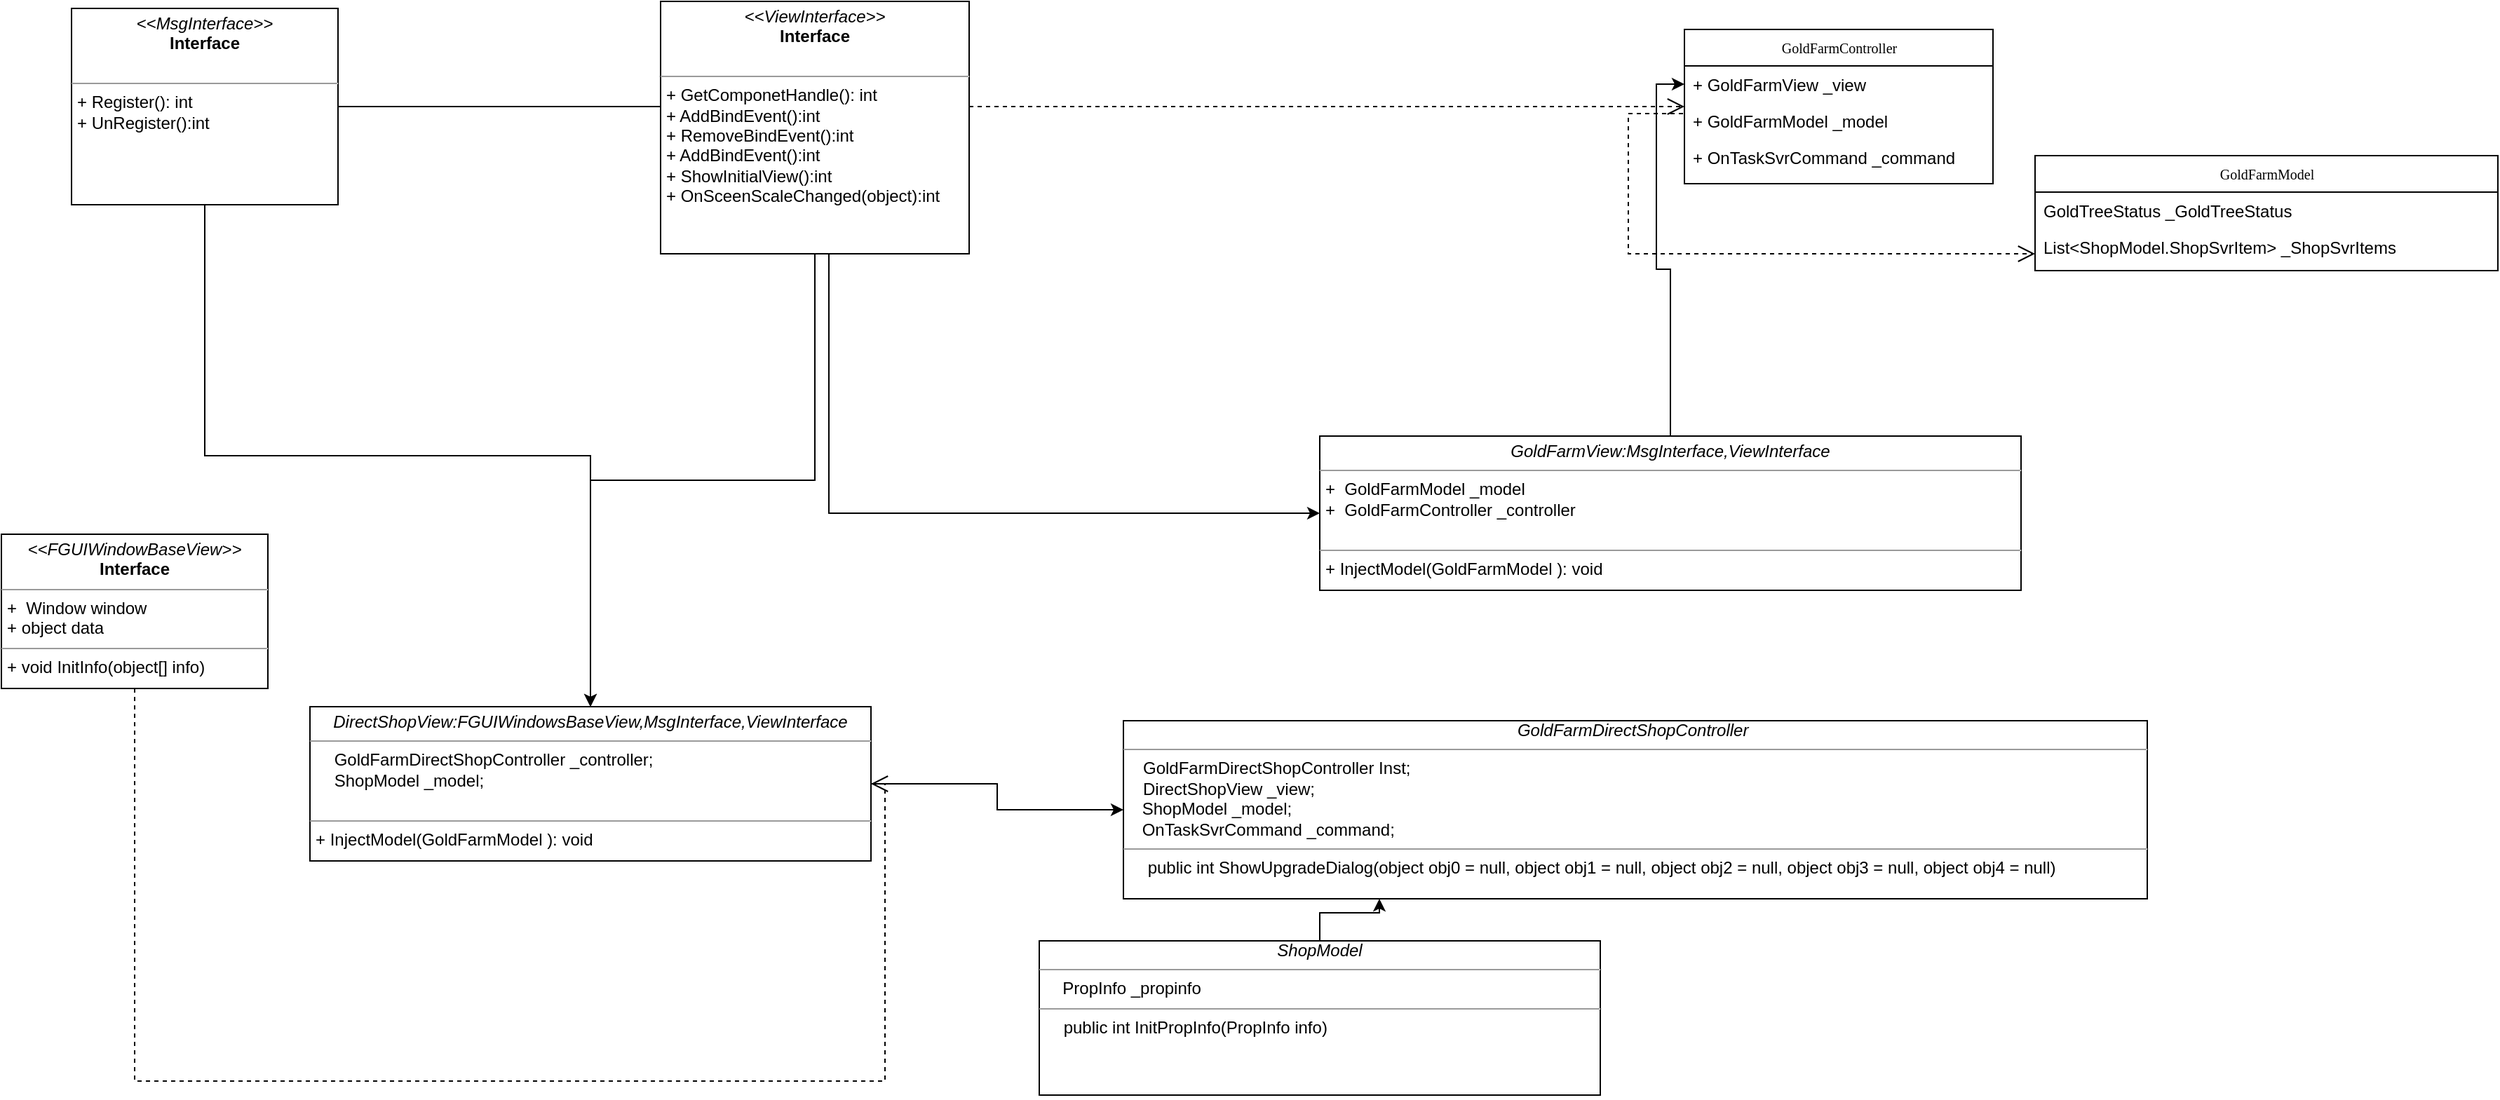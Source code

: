 <mxfile version="16.4.5" type="github">
  <diagram name="Page-1" id="c4acf3e9-155e-7222-9cf6-157b1a14988f">
    <mxGraphModel dx="1419" dy="580" grid="1" gridSize="10" guides="1" tooltips="1" connect="1" arrows="1" fold="1" page="1" pageScale="1" pageWidth="850" pageHeight="1100" background="none" math="0" shadow="0">
      <root>
        <mxCell id="0" />
        <mxCell id="1" parent="0" />
        <mxCell id="17acba5748e5396b-20" value="GoldFarmController" style="swimlane;html=1;fontStyle=0;childLayout=stackLayout;horizontal=1;startSize=26;fillColor=none;horizontalStack=0;resizeParent=1;resizeLast=0;collapsible=1;marginBottom=0;swimlaneFillColor=#ffffff;rounded=0;shadow=0;comic=0;labelBackgroundColor=none;strokeWidth=1;fontFamily=Verdana;fontSize=10;align=center;" parent="1" vertex="1">
          <mxGeometry x="1220" y="20" width="220" height="110" as="geometry" />
        </mxCell>
        <mxCell id="17acba5748e5396b-21" value="+&amp;nbsp;GoldFarmView _view" style="text;html=1;strokeColor=none;fillColor=none;align=left;verticalAlign=top;spacingLeft=4;spacingRight=4;whiteSpace=wrap;overflow=hidden;rotatable=0;points=[[0,0.5],[1,0.5]];portConstraint=eastwest;" parent="17acba5748e5396b-20" vertex="1">
          <mxGeometry y="26" width="220" height="26" as="geometry" />
        </mxCell>
        <mxCell id="17acba5748e5396b-24" value="+ GoldFarmModel _model" style="text;html=1;strokeColor=none;fillColor=none;align=left;verticalAlign=top;spacingLeft=4;spacingRight=4;whiteSpace=wrap;overflow=hidden;rotatable=0;points=[[0,0.5],[1,0.5]];portConstraint=eastwest;" parent="17acba5748e5396b-20" vertex="1">
          <mxGeometry y="52" width="220" height="26" as="geometry" />
        </mxCell>
        <mxCell id="17acba5748e5396b-26" value="+&amp;nbsp;OnTaskSvrCommand _command" style="text;html=1;strokeColor=none;fillColor=none;align=left;verticalAlign=top;spacingLeft=4;spacingRight=4;whiteSpace=wrap;overflow=hidden;rotatable=0;points=[[0,0.5],[1,0.5]];portConstraint=eastwest;" parent="17acba5748e5396b-20" vertex="1">
          <mxGeometry y="78" width="220" height="26" as="geometry" />
        </mxCell>
        <mxCell id="5d2195bd80daf111-5" value="GoldFarmModel" style="swimlane;html=1;fontStyle=0;childLayout=stackLayout;horizontal=1;startSize=26;fillColor=none;horizontalStack=0;resizeParent=1;resizeLast=0;collapsible=1;marginBottom=0;swimlaneFillColor=#ffffff;rounded=0;shadow=0;comic=0;labelBackgroundColor=none;strokeWidth=1;fontFamily=Verdana;fontSize=10;align=center;" parent="1" vertex="1">
          <mxGeometry x="1470" y="110" width="330" height="82" as="geometry" />
        </mxCell>
        <mxCell id="5d2195bd80daf111-6" value="GoldTreeStatus _GoldTreeStatus" style="text;html=1;strokeColor=none;fillColor=none;align=left;verticalAlign=top;spacingLeft=4;spacingRight=4;whiteSpace=wrap;overflow=hidden;rotatable=0;points=[[0,0.5],[1,0.5]];portConstraint=eastwest;" parent="5d2195bd80daf111-5" vertex="1">
          <mxGeometry y="26" width="330" height="26" as="geometry" />
        </mxCell>
        <mxCell id="5d2195bd80daf111-7" value="List&amp;lt;ShopModel.ShopSvrItem&amp;gt; _ShopSvrItems" style="text;html=1;strokeColor=none;fillColor=none;align=left;verticalAlign=top;spacingLeft=4;spacingRight=4;whiteSpace=wrap;overflow=hidden;rotatable=0;points=[[0,0.5],[1,0.5]];portConstraint=eastwest;" parent="5d2195bd80daf111-5" vertex="1">
          <mxGeometry y="52" width="330" height="26" as="geometry" />
        </mxCell>
        <mxCell id="5d2195bd80daf111-34" style="edgeStyle=orthogonalEdgeStyle;rounded=0;html=1;dashed=1;labelBackgroundColor=none;startFill=0;endArrow=open;endFill=0;endSize=10;fontFamily=Verdana;fontSize=10;" parent="1" source="5d2195bd80daf111-11" target="6fVXppRu0Fsn6vCvAbmF-7" edge="1">
          <mxGeometry relative="1" as="geometry">
            <Array as="points">
              <mxPoint x="115" y="770" />
              <mxPoint x="650" y="770" />
            </Array>
            <mxPoint x="425" y="579" as="targetPoint" />
          </mxGeometry>
        </mxCell>
        <mxCell id="5d2195bd80daf111-11" value="&lt;p style=&quot;margin: 0px ; margin-top: 4px ; text-align: center&quot;&gt;&lt;i&gt;&amp;lt;&amp;lt;FGUIWindowBaseView&amp;gt;&amp;gt;&lt;/i&gt;&lt;br&gt;&lt;b&gt;Interface&lt;/b&gt;&lt;/p&gt;&lt;hr size=&quot;1&quot;&gt;&lt;p style=&quot;margin: 0px ; margin-left: 4px&quot;&gt;+&amp;nbsp; Window window&lt;br&gt;+ object data&lt;/p&gt;&lt;hr size=&quot;1&quot;&gt;&lt;p style=&quot;margin: 0px ; margin-left: 4px&quot;&gt;+ void InitInfo(object[] info)&lt;br&gt;&lt;br&gt;&lt;/p&gt;" style="verticalAlign=top;align=left;overflow=fill;fontSize=12;fontFamily=Helvetica;html=1;rounded=0;shadow=0;comic=0;labelBackgroundColor=none;strokeWidth=1" parent="1" vertex="1">
          <mxGeometry x="20" y="380" width="190" height="110" as="geometry" />
        </mxCell>
        <mxCell id="5d2195bd80daf111-21" style="edgeStyle=orthogonalEdgeStyle;rounded=0;html=1;labelBackgroundColor=none;startFill=0;endArrow=open;endFill=0;endSize=10;fontFamily=Verdana;fontSize=10;dashed=1;" parent="1" source="5d2195bd80daf111-18" target="17acba5748e5396b-20" edge="1">
          <mxGeometry relative="1" as="geometry" />
        </mxCell>
        <mxCell id="6fVXppRu0Fsn6vCvAbmF-2" style="edgeStyle=orthogonalEdgeStyle;rounded=0;orthogonalLoop=1;jettySize=auto;html=1;entryX=0;entryY=0.5;entryDx=0;entryDy=0;" edge="1" parent="1" source="5d2195bd80daf111-18" target="6fVXppRu0Fsn6vCvAbmF-1">
          <mxGeometry relative="1" as="geometry" />
        </mxCell>
        <mxCell id="6fVXppRu0Fsn6vCvAbmF-6" style="edgeStyle=orthogonalEdgeStyle;rounded=0;orthogonalLoop=1;jettySize=auto;html=1;entryX=0.5;entryY=0;entryDx=0;entryDy=0;" edge="1" parent="1" source="5d2195bd80daf111-18" target="6fVXppRu0Fsn6vCvAbmF-7">
          <mxGeometry relative="1" as="geometry">
            <mxPoint x="465" y="540" as="targetPoint" />
          </mxGeometry>
        </mxCell>
        <mxCell id="5d2195bd80daf111-18" value="&lt;p style=&quot;margin: 0px ; margin-top: 4px ; text-align: center&quot;&gt;&lt;i&gt;&amp;lt;&amp;lt;MsgInterface&amp;gt;&amp;gt;&lt;/i&gt;&lt;br&gt;&lt;b&gt;Interface&lt;/b&gt;&lt;/p&gt;&lt;p style=&quot;margin: 0px ; margin-left: 4px&quot;&gt;&lt;br&gt;&lt;/p&gt;&lt;hr size=&quot;1&quot;&gt;&lt;p style=&quot;margin: 0px ; margin-left: 4px&quot;&gt;+ Register():&amp;nbsp;int&lt;br&gt;+ UnRegister():int&lt;/p&gt;" style="verticalAlign=top;align=left;overflow=fill;fontSize=12;fontFamily=Helvetica;html=1;rounded=0;shadow=0;comic=0;labelBackgroundColor=none;strokeWidth=1" parent="1" vertex="1">
          <mxGeometry x="70" y="5" width="190" height="140" as="geometry" />
        </mxCell>
        <mxCell id="5d2195bd80daf111-31" style="edgeStyle=orthogonalEdgeStyle;rounded=0;html=1;dashed=1;labelBackgroundColor=none;startFill=0;endArrow=open;endFill=0;endSize=10;fontFamily=Verdana;fontSize=10;exitX=0;exitY=0.5;exitDx=0;exitDy=0;" parent="1" source="17acba5748e5396b-24" target="5d2195bd80daf111-5" edge="1">
          <mxGeometry relative="1" as="geometry">
            <Array as="points">
              <mxPoint x="1220" y="80" />
              <mxPoint x="1180" y="80" />
              <mxPoint x="1180" y="180" />
            </Array>
            <mxPoint x="250" y="560" as="sourcePoint" />
          </mxGeometry>
        </mxCell>
        <mxCell id="6fVXppRu0Fsn6vCvAbmF-4" style="edgeStyle=orthogonalEdgeStyle;rounded=0;orthogonalLoop=1;jettySize=auto;html=1;entryX=0;entryY=0.5;entryDx=0;entryDy=0;" edge="1" parent="1" source="6fVXppRu0Fsn6vCvAbmF-1" target="17acba5748e5396b-21">
          <mxGeometry relative="1" as="geometry" />
        </mxCell>
        <mxCell id="6fVXppRu0Fsn6vCvAbmF-1" value="&lt;p style=&quot;margin: 0px ; margin-top: 4px ; text-align: center&quot;&gt;&lt;i&gt;GoldFarmView:MsgInterface,ViewInterface&lt;/i&gt;&lt;br&gt;&lt;/p&gt;&lt;hr size=&quot;1&quot;&gt;&lt;p style=&quot;margin: 0px ; margin-left: 4px&quot;&gt;+&amp;nbsp;&lt;span&gt;&amp;nbsp;GoldFarmModel _model&lt;/span&gt;&lt;br&gt;+&amp;nbsp; GoldFarmController _controller&lt;/p&gt;&lt;br&gt;&lt;hr size=&quot;1&quot;&gt;&lt;p style=&quot;margin: 0px ; margin-left: 4px&quot;&gt;+ InjectModel(GoldFarmModel&amp;nbsp;): void&lt;br&gt;&lt;/p&gt;" style="verticalAlign=top;align=left;overflow=fill;fontSize=12;fontFamily=Helvetica;html=1;rounded=0;shadow=0;comic=0;labelBackgroundColor=none;strokeWidth=1" vertex="1" parent="1">
          <mxGeometry x="960" y="310" width="500" height="110" as="geometry" />
        </mxCell>
        <mxCell id="6fVXppRu0Fsn6vCvAbmF-5" style="edgeStyle=orthogonalEdgeStyle;rounded=0;orthogonalLoop=1;jettySize=auto;html=1;entryX=0.5;entryY=0;entryDx=0;entryDy=0;" edge="1" parent="1" source="6fVXppRu0Fsn6vCvAbmF-3" target="6fVXppRu0Fsn6vCvAbmF-7">
          <mxGeometry relative="1" as="geometry">
            <mxPoint x="505" y="540" as="targetPoint" />
          </mxGeometry>
        </mxCell>
        <mxCell id="6fVXppRu0Fsn6vCvAbmF-3" value="&lt;p style=&quot;margin: 0px ; margin-top: 4px ; text-align: center&quot;&gt;&lt;i&gt;&amp;lt;&amp;lt;&lt;/i&gt;&lt;i&gt;ViewInterface&lt;/i&gt;&lt;i&gt;&amp;gt;&amp;gt;&lt;/i&gt;&lt;br&gt;&lt;b&gt;Interface&lt;/b&gt;&lt;/p&gt;&lt;p style=&quot;margin: 0px ; margin-left: 4px&quot;&gt;&lt;br&gt;&lt;/p&gt;&lt;hr size=&quot;1&quot;&gt;&lt;p style=&quot;margin: 0px ; margin-left: 4px&quot;&gt;+ GetComponetHandle():&amp;nbsp;int&lt;br&gt;+ AddBindEvent():int&lt;br&gt;&lt;/p&gt;&lt;p style=&quot;margin: 0px ; margin-left: 4px&quot;&gt;+ RemoveBindEvent():int&lt;br&gt;&lt;/p&gt;&lt;p style=&quot;margin: 0px ; margin-left: 4px&quot;&gt;+ AddBindEvent():int&lt;br&gt;&lt;/p&gt;&lt;p style=&quot;margin: 0px ; margin-left: 4px&quot;&gt;+ ShowInitialView():int&lt;br&gt;&lt;/p&gt;&lt;p style=&quot;margin: 0px ; margin-left: 4px&quot;&gt;+ OnSceenScaleChanged(object):int&lt;br&gt;&lt;/p&gt;" style="verticalAlign=top;align=left;overflow=fill;fontSize=12;fontFamily=Helvetica;html=1;rounded=0;shadow=0;comic=0;labelBackgroundColor=none;strokeWidth=1" vertex="1" parent="1">
          <mxGeometry x="490" width="220" height="180" as="geometry" />
        </mxCell>
        <mxCell id="6fVXppRu0Fsn6vCvAbmF-9" style="edgeStyle=orthogonalEdgeStyle;rounded=0;orthogonalLoop=1;jettySize=auto;html=1;" edge="1" parent="1" source="6fVXppRu0Fsn6vCvAbmF-7" target="6fVXppRu0Fsn6vCvAbmF-8">
          <mxGeometry relative="1" as="geometry" />
        </mxCell>
        <mxCell id="6fVXppRu0Fsn6vCvAbmF-7" value="&lt;p style=&quot;margin: 0px ; margin-top: 4px ; text-align: center&quot;&gt;&lt;i&gt;DirectShopView:FGUIWindowsBaseView,MsgInterface,ViewInterface&lt;/i&gt;&lt;br&gt;&lt;/p&gt;&lt;hr size=&quot;1&quot;&gt;&lt;p style=&quot;margin: 0px ; margin-left: 4px&quot;&gt;&amp;nbsp; &amp;nbsp; GoldFarmDirectShopController _controller;&lt;/p&gt;&lt;p style=&quot;margin: 0px ; margin-left: 4px&quot;&gt;&lt;/p&gt;&lt;p style=&quot;margin: 0px ; margin-left: 4px&quot;&gt;&amp;nbsp; &amp;nbsp; ShopModel _model;&lt;/p&gt;&lt;div&gt;&lt;br&gt;&lt;/div&gt;&lt;hr size=&quot;1&quot;&gt;&lt;p style=&quot;margin: 0px ; margin-left: 4px&quot;&gt;+ InjectModel(GoldFarmModel&amp;nbsp;): void&lt;br&gt;&lt;/p&gt;" style="verticalAlign=top;align=left;overflow=fill;fontSize=12;fontFamily=Helvetica;html=1;rounded=0;shadow=0;comic=0;labelBackgroundColor=none;strokeWidth=1" vertex="1" parent="1">
          <mxGeometry x="240" y="503" width="400" height="110" as="geometry" />
        </mxCell>
        <mxCell id="6fVXppRu0Fsn6vCvAbmF-8" value="&lt;div style=&quot;text-align: center&quot;&gt;&lt;span&gt;&lt;i&gt;GoldFarmDirectShopController&amp;nbsp;&lt;/i&gt;&lt;/span&gt;&lt;/div&gt;&lt;hr size=&quot;1&quot;&gt;&lt;p style=&quot;margin: 0px ; margin-left: 4px&quot;&gt;&amp;nbsp; &amp;nbsp;GoldFarmDirectShopController Inst;&lt;/p&gt;&lt;p style=&quot;margin: 0px ; margin-left: 4px&quot;&gt;&amp;nbsp; &amp;nbsp;DirectShopView _view;&lt;/p&gt;&lt;div&gt;&lt;div&gt;&amp;nbsp; &amp;nbsp; ShopModel _model;&lt;/div&gt;&lt;/div&gt;&lt;div&gt;&amp;nbsp; &amp;nbsp; OnTaskSvrCommand _command;&lt;br&gt;&lt;/div&gt;&lt;hr size=&quot;1&quot;&gt;&lt;p style=&quot;margin: 0px ; margin-left: 4px&quot;&gt;&amp;nbsp; &amp;nbsp; public int ShowUpgradeDialog(object obj0 = null, object obj1 = null, object obj2 = null, object obj3 = null, object obj4 = null)&lt;/p&gt;&lt;div&gt;&lt;br&gt;&lt;/div&gt;" style="verticalAlign=top;align=left;overflow=fill;fontSize=12;fontFamily=Helvetica;html=1;rounded=0;shadow=0;comic=0;labelBackgroundColor=none;strokeWidth=1" vertex="1" parent="1">
          <mxGeometry x="820" y="513" width="730" height="127" as="geometry" />
        </mxCell>
        <mxCell id="6fVXppRu0Fsn6vCvAbmF-11" style="edgeStyle=orthogonalEdgeStyle;rounded=0;orthogonalLoop=1;jettySize=auto;html=1;entryX=0.25;entryY=1;entryDx=0;entryDy=0;" edge="1" parent="1" source="6fVXppRu0Fsn6vCvAbmF-10" target="6fVXppRu0Fsn6vCvAbmF-8">
          <mxGeometry relative="1" as="geometry" />
        </mxCell>
        <mxCell id="6fVXppRu0Fsn6vCvAbmF-10" value="&lt;div style=&quot;text-align: center&quot;&gt;&lt;span&gt;&lt;i&gt;ShopModel&lt;/i&gt;&lt;/span&gt;&lt;/div&gt;&lt;hr size=&quot;1&quot;&gt;&amp;nbsp; &amp;nbsp; &amp;nbsp;PropInfo _propinfo&lt;br&gt;&lt;hr size=&quot;1&quot;&gt;&lt;p style=&quot;margin: 0px ; margin-left: 4px&quot;&gt;&amp;nbsp; &amp;nbsp; public int InitPropInfo(PropInfo info)&lt;/p&gt;" style="verticalAlign=top;align=left;overflow=fill;fontSize=12;fontFamily=Helvetica;html=1;rounded=0;shadow=0;comic=0;labelBackgroundColor=none;strokeWidth=1" vertex="1" parent="1">
          <mxGeometry x="760" y="670" width="400" height="110" as="geometry" />
        </mxCell>
      </root>
    </mxGraphModel>
  </diagram>
</mxfile>
